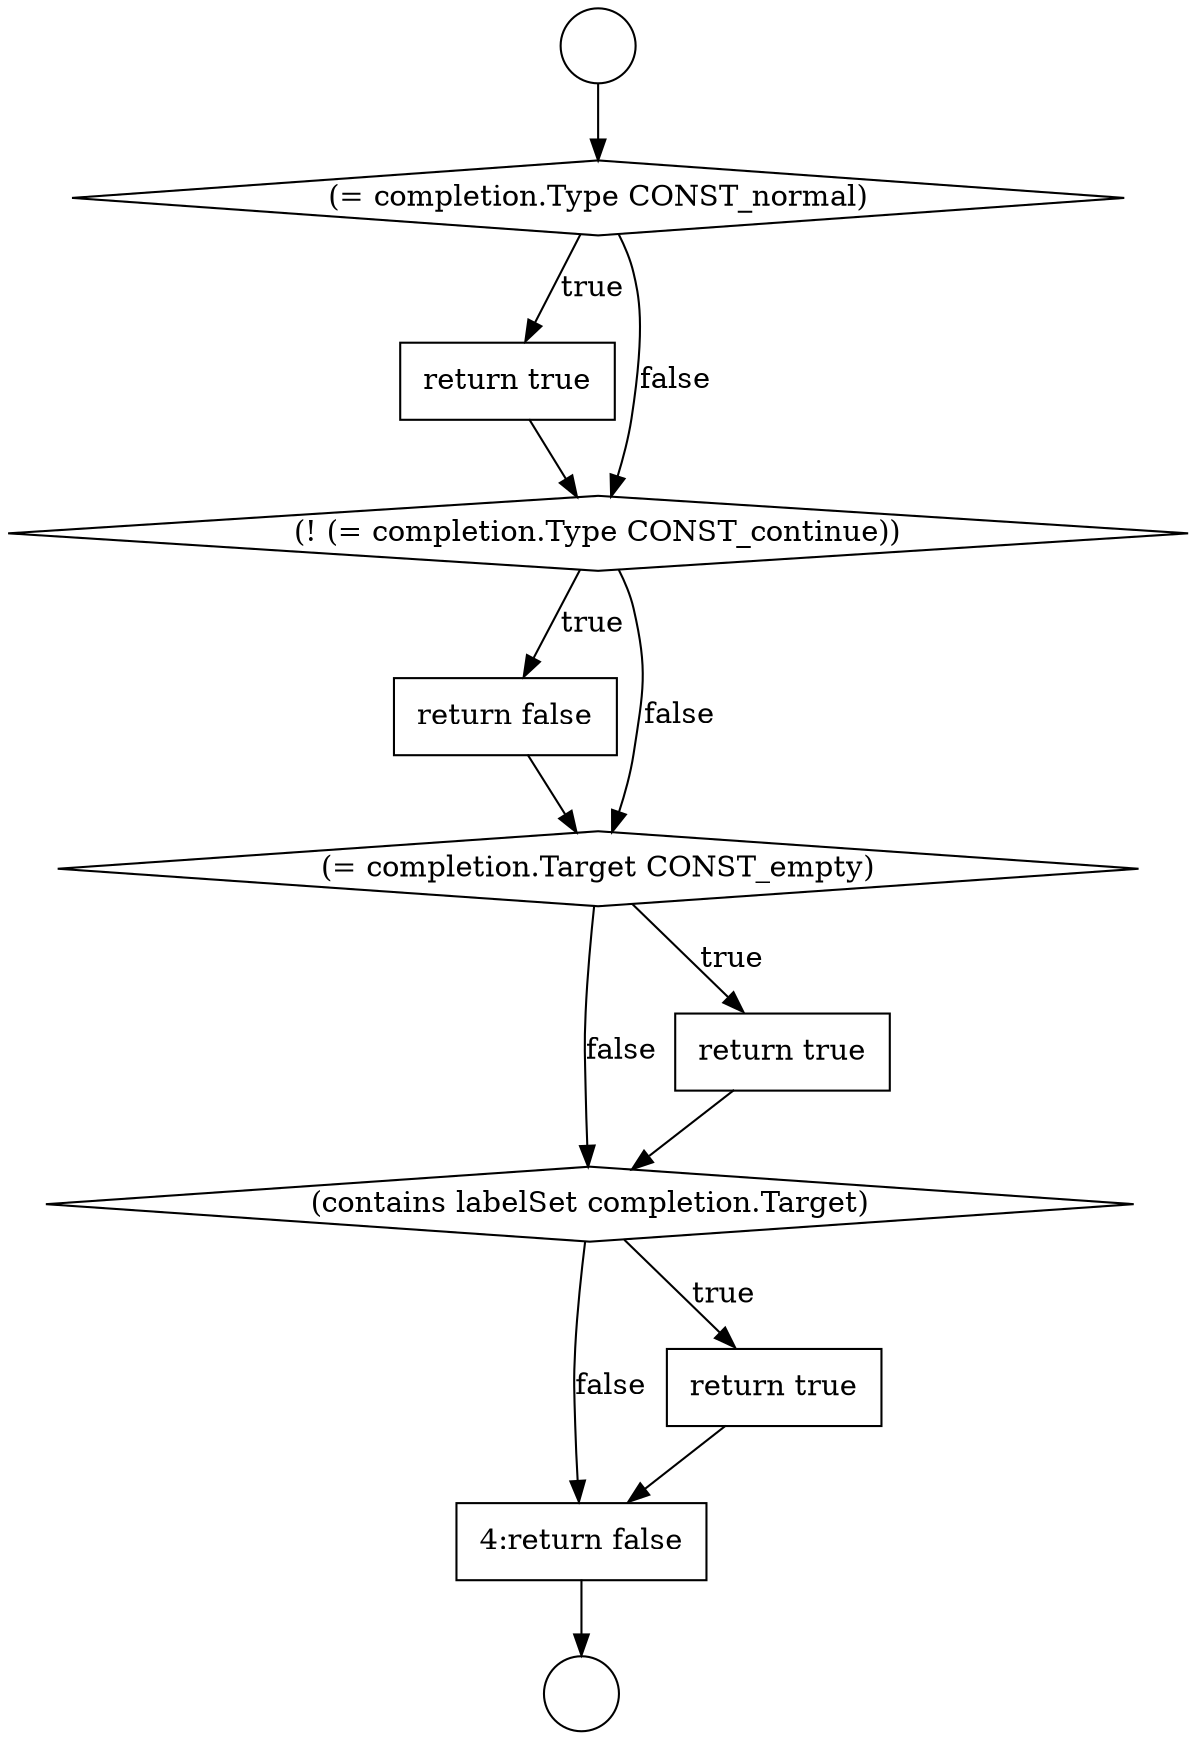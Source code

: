 digraph {
  node6527 [shape=diamond, label=<<font color="black">(contains labelSet completion.Target)</font>> color="black" fillcolor="white" style=filled]
  node6522 [shape=none, margin=0, label=<<font color="black">
    <table border="0" cellborder="1" cellspacing="0" cellpadding="10">
      <tr><td align="left">return true</td></tr>
    </table>
  </font>> color="black" fillcolor="white" style=filled]
  node6519 [shape=circle label=" " color="black" fillcolor="white" style=filled]
  node6523 [shape=diamond, label=<<font color="black">(! (= completion.Type CONST_continue))</font>> color="black" fillcolor="white" style=filled]
  node6529 [shape=none, margin=0, label=<<font color="black">
    <table border="0" cellborder="1" cellspacing="0" cellpadding="10">
      <tr><td align="left">4:return false</td></tr>
    </table>
  </font>> color="black" fillcolor="white" style=filled]
  node6528 [shape=none, margin=0, label=<<font color="black">
    <table border="0" cellborder="1" cellspacing="0" cellpadding="10">
      <tr><td align="left">return true</td></tr>
    </table>
  </font>> color="black" fillcolor="white" style=filled]
  node6524 [shape=none, margin=0, label=<<font color="black">
    <table border="0" cellborder="1" cellspacing="0" cellpadding="10">
      <tr><td align="left">return false</td></tr>
    </table>
  </font>> color="black" fillcolor="white" style=filled]
  node6525 [shape=diamond, label=<<font color="black">(= completion.Target CONST_empty)</font>> color="black" fillcolor="white" style=filled]
  node6526 [shape=none, margin=0, label=<<font color="black">
    <table border="0" cellborder="1" cellspacing="0" cellpadding="10">
      <tr><td align="left">return true</td></tr>
    </table>
  </font>> color="black" fillcolor="white" style=filled]
  node6521 [shape=diamond, label=<<font color="black">(= completion.Type CONST_normal)</font>> color="black" fillcolor="white" style=filled]
  node6520 [shape=circle label=" " color="black" fillcolor="white" style=filled]
  node6519 -> node6521 [ color="black"]
  node6522 -> node6523 [ color="black"]
  node6526 -> node6527 [ color="black"]
  node6521 -> node6522 [label=<<font color="black">true</font>> color="black"]
  node6521 -> node6523 [label=<<font color="black">false</font>> color="black"]
  node6527 -> node6528 [label=<<font color="black">true</font>> color="black"]
  node6527 -> node6529 [label=<<font color="black">false</font>> color="black"]
  node6523 -> node6524 [label=<<font color="black">true</font>> color="black"]
  node6523 -> node6525 [label=<<font color="black">false</font>> color="black"]
  node6525 -> node6526 [label=<<font color="black">true</font>> color="black"]
  node6525 -> node6527 [label=<<font color="black">false</font>> color="black"]
  node6528 -> node6529 [ color="black"]
  node6529 -> node6520 [ color="black"]
  node6524 -> node6525 [ color="black"]
}
